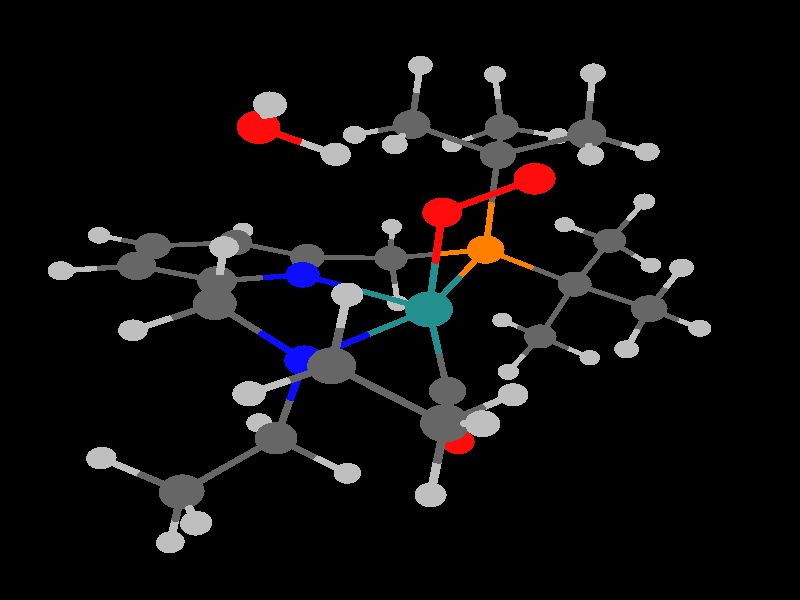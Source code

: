 global_settings {
	ambient_light rgb <0.200000002980232, 0.200000002980232, 0.200000002980232>
	max_trace_level 15
}

background { color rgb <0,0,0> }

camera {
	perspective
	location <-9.70454826313928, -5.690438601838, 10.6776909430612>
	angle 40
	up <0.490373635618732, 0.522437528333045, 0.697561987553311>
	right <0.624480569766947, -0.768948285999493, 0.136903438386302> * 1
	direction <0.607912588678353, 0.36848007062486, -0.703324051969419> }

light_source {
	<13.159276746588, -34.6121223343325, 72.8804964066259>
	color rgb <1, 1, 1>
	fade_distance 112.025586664654
	fade_power 0
	parallel
	point_at <-13.159276746588, 34.6121223343325, -72.8804964066259>
}

light_source {
	<8.26935745221089, 65.2607820401478, 1.51842866956217>
	color rgb <0.300000011920929, 0.300000011920929, 0.300000011920929>
	fade_distance 112.025586664654
	fade_power 0
	parallel
	point_at <-8.26935745221089, -65.2607820401478, -1.51842866956217>
}

#default {
	finish {ambient .8 diffuse 1 specular 1 roughness .005 metallic 0.5}
}

union {
}
merge {
}
union {
cylinder {
	<3.2527, -1.90385, -3.17522>, 	<3.0040080300964, -1.5291139905063, -2.94931482782333>, 0.05
	pigment { rgbt <0.75, 0.75, 0.75, 0> }
}
cylinder {
	<3.0040080300964, -1.5291139905063, -2.94931482782333>, 	<2.70788, -1.0829, -2.68032>, 0.05
	pigment { rgbt <0.400000005960464, 0.400000005960464, 0.400000005960464, 0> }
}
cylinder {
	<3.06112, -0.14295, -3.13156>, 	<2.89990200838961, -0.571941199224842, -2.92561501490694>, 0.05
	pigment { rgbt <0.75, 0.75, 0.75, 0> }
}
cylinder {
	<2.89990200838961, -0.571941199224842, -2.92561501490694>, 	<2.70788, -1.0829, -2.68032>, 0.05
	pigment { rgbt <0.400000005960464, 0.400000005960464, 0.400000005960464, 0> }
}
cylinder {
	<1.64498, -1.21404, -2.9154>, 	<2.12989901315378, -1.1542109668031, -2.8081511886234>, 0.05
	pigment { rgbt <0.75, 0.75, 0.75, 0> }
}
cylinder {
	<2.12989901315378, -1.1542109668031, -2.8081511886234>, 	<2.70788, -1.0829, -2.68032>, 0.05
	pigment { rgbt <0.400000005960464, 0.400000005960464, 0.400000005960464, 0> }
}
cylinder {
	<2.70788, -1.0829, -2.68032>, 	<2.85958, -1.111575, -1.930385>, 0.05
	pigment { rgbt <0.400000005960464, 0.400000005960464, 0.400000005960464, 0> }
}
cylinder {
	<2.85958, -1.111575, -1.930385>, 	<3.01128, -1.14025, -1.18045>, 0.05
	pigment { rgbt <0.400000005960464, 0.400000005960464, 0.400000005960464, 0> }
}
cylinder {
	<-0.59389, -1.79625, -2.67819>, 	<-0.535081897134866, -1.54405014867648, -2.1687815130071>, 0.05
	pigment { rgbt <1, 0.0500000007450581, 0.0500000007450581, 0> }
}
cylinder {
	<-0.535081897134866, -1.54405014867648, -2.1687815130071>, 	<-0.47331, -1.27914, -1.6337>, 0.05
	pigment { rgbt <0.400000005960464, 0.400000005960464, 0.400000005960464, 0> }
}
cylinder {
	<1.46311, 1.10672, -2.36804>, 	<1.51805254578092, 1.29724561298009, -1.9057137910561>, 0.05
	pigment { rgbt <0.75, 0.75, 0.75, 0> }
}
cylinder {
	<1.51805254578092, 1.29724561298009, -1.9057137910561>, 	<1.58348, 1.52413, -1.35516>, 0.05
	pigment { rgbt <0.400000005960464, 0.400000005960464, 0.400000005960464, 0> }
}
cylinder {
	<-5.12557, -0.52924, -2.19608>, 	<-4.97901501797058, -0.467360418480464, -1.71983221406659>, 0.05
	pigment { rgbt <0.75, 0.75, 0.75, 0> }
}
cylinder {
	<-4.97901501797058, -0.467360418480464, -1.71983221406659>, 	<-4.80444, -0.39365, -1.15253>, 0.05
	pigment { rgbt <0.400000005960464, 0.400000005960464, 0.400000005960464, 0> }
}
cylinder {
	<0.86442, 4.16608, -1.84935>, 	<0.50685367377892, 3.90074266713666, -1.62774688424801>, 0.05
	pigment { rgbt <0.75, 0.75, 0.75, 0> }
}
cylinder {
	<0.50685367377892, 3.90074266713666, -1.62774688424801>, 	<0.08027, 3.58419, -1.36337>, 0.05
	pigment { rgbt <0.400000005960464, 0.400000005960464, 0.400000005960464, 0> }
}
cylinder {
	<-2.82664, 0.19707, -1.80119>, 	<-3.03748024951871, -0.126503768504214, -1.48028145597508>, 0.05
	pigment { rgbt <0.75, 0.75, 0.75, 0> }
}
cylinder {
	<-3.03748024951871, -0.126503768504214, -1.48028145597508>, 	<-3.28863, -0.51194, -1.09802>, 0.05
	pigment { rgbt <0.400000005960464, 0.400000005960464, 0.400000005960464, 0> }
}
cylinder {
	<-0.47331, -1.27914, -1.6337>, 	<-0.429796775225305, -0.91837272559573, -0.833807727602196>, 0.05
	pigment { rgbt <0.400000005960464, 0.400000005960464, 0.400000005960464, 0> }
}
cylinder {
	<-0.429796775225305, -0.91837272559573, -0.833807727602196>, 	<-0.38351, -0.53461, 0.01707>, 0.05
	pigment { rgbt <0.140000000596046, 0.560000002384186, 0.560000002384186, 0> }
}
cylinder {
	<5.06431, -1.57199, -1.6307>, 	<4.80779059301931, -1.24560620074528, -1.34580574412187>, 0.05
	pigment { rgbt <0.75, 0.75, 0.75, 0> }
}
cylinder {
	<4.80779059301931, -1.24560620074528, -1.34580574412187>, 	<4.50236, -0.85699, -1.00659>, 0.05
	pigment { rgbt <0.400000005960464, 0.400000005960464, 0.400000005960464, 0> }
}
cylinder {
	<-2.98943, -1.5123, -1.43399>, 	<-3.12593670463049, -1.05589676790055, -1.28070738785192>, 0.05
	pigment { rgbt <0.75, 0.75, 0.75, 0> }
}
cylinder {
	<-3.12593670463049, -1.05589676790055, -1.28070738785192>, 	<-3.28863, -0.51194, -1.09802>, 0.05
	pigment { rgbt <0.400000005960464, 0.400000005960464, 0.400000005960464, 0> }
}
cylinder {
	<2.44294, 2.20974, -1.38574>, 	<2.05071885993648, 1.89685663621466, -1.37178458326956>, 0.05
	pigment { rgbt <0.75, 0.75, 0.75, 0> }
}
cylinder {
	<2.05071885993648, 1.89685663621466, -1.37178458326956>, 	<1.58348, 1.52413, -1.35516>, 0.05
	pigment { rgbt <0.400000005960464, 0.400000005960464, 0.400000005960464, 0> }
}
cylinder {
	<0.08027, 3.58419, -1.36337>, 	<-0.541715, 3.86554, -1.226105>, 0.05
	pigment { rgbt <0.400000005960464, 0.400000005960464, 0.400000005960464, 0> }
}
cylinder {
	<-0.541715, 3.86554, -1.226105>, 	<-1.1637, 4.14689, -1.08884>, 0.05
	pigment { rgbt <0.400000005960464, 0.400000005960464, 0.400000005960464, 0> }
}
cylinder {
	<0.08027, 3.58419, -1.36337>, 	<0.196605, 2.91902, -1.192045>, 0.05
	pigment { rgbt <0.400000005960464, 0.400000005960464, 0.400000005960464, 0> }
}
cylinder {
	<0.196605, 2.91902, -1.192045>, 	<0.31294, 2.25385, -1.02072>, 0.05
	pigment { rgbt <0.400000005960464, 0.400000005960464, 0.400000005960464, 0> }
}
cylinder {
	<-1.36618, 5.18557, -1.35608>, 	<-1.27384467332616, 4.71190910949433, -1.23421269112842>, 0.05
	pigment { rgbt <0.75, 0.75, 0.75, 0> }
}
cylinder {
	<-1.27384467332616, 4.71190910949433, -1.23421269112842>, 	<-1.1637, 4.14689, -1.08884>, 0.05
	pigment { rgbt <0.400000005960464, 0.400000005960464, 0.400000005960464, 0> }
}
cylinder {
	<1.58348, 1.52413, -1.35516>, 	<0.94821, 1.88899, -1.18794>, 0.05
	pigment { rgbt <0.400000005960464, 0.400000005960464, 0.400000005960464, 0> }
}
cylinder {
	<0.94821, 1.88899, -1.18794>, 	<0.31294, 2.25385, -1.02072>, 0.05
	pigment { rgbt <0.400000005960464, 0.400000005960464, 0.400000005960464, 0> }
}
cylinder {
	<1.58348, 1.52413, -1.35516>, 	<1.70509033031296, 0.783720343909289, -0.803533638053338>, 0.05
	pigment { rgbt <0.400000005960464, 0.400000005960464, 0.400000005960464, 0> }
}
cylinder {
	<1.70509033031296, 0.783720343909289, -0.803533638053338>, 	<1.82879, 0.03059, -0.24243>, 0.05
	pigment { rgbt <1, 0.5, 0, 0> }
}
cylinder {
	<4.77895, 0.15431, -1.3374>, 	<4.65273104557098, -0.307186180679235, -1.1864383155043>, 0.05
	pigment { rgbt <0.75, 0.75, 0.75, 0> }
}
cylinder {
	<4.65273104557098, -0.307186180679235, -1.1864383155043>, 	<4.50236, -0.85699, -1.00659>, 0.05
	pigment { rgbt <0.400000005960464, 0.400000005960464, 0.400000005960464, 0> }
}
cylinder {
	<3.01128, -1.14025, -1.18045>, 	<3.75682, -0.99862, -1.09352>, 0.05
	pigment { rgbt <0.400000005960464, 0.400000005960464, 0.400000005960464, 0> }
}
cylinder {
	<3.75682, -0.99862, -1.09352>, 	<4.50236, -0.85699, -1.00659>, 0.05
	pigment { rgbt <0.400000005960464, 0.400000005960464, 0.400000005960464, 0> }
}
cylinder {
	<3.01128, -1.14025, -1.18045>, 	<2.856195, -1.842725, -0.91569>, 0.05
	pigment { rgbt <0.400000005960464, 0.400000005960464, 0.400000005960464, 0> }
}
cylinder {
	<2.856195, -1.842725, -0.91569>, 	<2.70111, -2.5452, -0.65093>, 0.05
	pigment { rgbt <0.400000005960464, 0.400000005960464, 0.400000005960464, 0> }
}
cylinder {
	<3.01128, -1.14025, -1.18045>, 	<2.4249872062213, -0.559733416631129, -0.715368378658341>, 0.05
	pigment { rgbt <0.400000005960464, 0.400000005960464, 0.400000005960464, 0> }
}
cylinder {
	<2.4249872062213, -0.559733416631129, -0.715368378658341>, 	<1.82879, 0.03059, -0.24243>, 0.05
	pigment { rgbt <1, 0.5, 0, 0> }
}
cylinder {
	<3.35424, -3.27602, -1.15644>, 	<3.05610228148329, -2.94241871473309, -0.925687166586468>, 0.05
	pigment { rgbt <0.75, 0.75, 0.75, 0> }
}
cylinder {
	<3.05610228148329, -2.94241871473309, -0.925687166586468>, 	<2.70111, -2.5452, -0.65093>, 0.05
	pigment { rgbt <0.400000005960464, 0.400000005960464, 0.400000005960464, 0> }
}
cylinder {
	<-4.80444, -0.39365, -1.15253>, 	<-4.046535, -0.452795, -1.125275>, 0.05
	pigment { rgbt <0.400000005960464, 0.400000005960464, 0.400000005960464, 0> }
}
cylinder {
	<-4.046535, -0.452795, -1.125275>, 	<-3.28863, -0.51194, -1.09802>, 0.05
	pigment { rgbt <0.400000005960464, 0.400000005960464, 0.400000005960464, 0> }
}
cylinder {
	<-4.80444, -0.39365, -1.15253>, 	<-5.00669695400535, 0.140209418201522, -0.974176387662744>, 0.05
	pigment { rgbt <0.400000005960464, 0.400000005960464, 0.400000005960464, 0> }
}
cylinder {
	<-5.00669695400535, 0.140209418201522, -0.974176387662744>, 	<-5.17649, 0.58838, -0.82445>, 0.05
	pigment { rgbt <0.75, 0.75, 0.75, 0> }
}
cylinder {
	<-4.80444, -0.39365, -1.15253>, 	<-5.07774698340353, -0.813996825468165, -0.826837320654782>, 0.05
	pigment { rgbt <0.400000005960464, 0.400000005960464, 0.400000005960464, 0> }
}
cylinder {
	<-5.07774698340353, -0.813996825468165, -0.826837320654782>, 	<-5.30717, -1.16685, -0.55344>, 0.05
	pigment { rgbt <0.75, 0.75, 0.75, 0> }
}
cylinder {
	<-3.28863, -0.51194, -1.09802>, 	<-2.95968406266151, -0.389703031224102, -0.429148696023187>, 0.05
	pigment { rgbt <0.400000005960464, 0.400000005960464, 0.400000005960464, 0> }
}
cylinder {
	<-2.95968406266151, -0.389703031224102, -0.429148696023187>, 	<-2.64119, -0.27135, 0.21847>, 0.05
	pigment { rgbt <0.0500000007450581, 0.0500000007450581, 1, 0> }
}
cylinder {
	<-1.1637, 4.14689, -1.08884>, 	<-1.657475, 3.76015, -0.78621>, 0.05
	pigment { rgbt <0.400000005960464, 0.400000005960464, 0.400000005960464, 0> }
}
cylinder {
	<-1.657475, 3.76015, -0.78621>, 	<-2.15125, 3.37341, -0.48358>, 0.05
	pigment { rgbt <0.400000005960464, 0.400000005960464, 0.400000005960464, 0> }
}
cylinder {
	<0.31294, 2.25385, -1.02072>, 	<-0.174389879402268, 1.88840475401793, -0.706975212928813>, 0.05
	pigment { rgbt <0.400000005960464, 0.400000005960464, 0.400000005960464, 0> }
}
cylinder {
	<-0.174389879402268, 1.88840475401793, -0.706975212928813>, 	<-0.64465, 1.53576, -0.40422>, 0.05
	pigment { rgbt <0.0500000007450581, 0.0500000007450581, 1, 0> }
}
cylinder {
	<4.50236, -0.85699, -1.00659>, 	<4.68610647261011, -0.932589542971267, -0.443747487757935>, 0.05
	pigment { rgbt <0.400000005960464, 0.400000005960464, 0.400000005960464, 0> }
}
cylinder {
	<4.68610647261011, -0.932589542971267, -0.443747487757935>, 	<4.8403, -0.99603, 0.02857>, 0.05
	pigment { rgbt <0.75, 0.75, 0.75, 0> }
}
cylinder {
	<1.65317, -2.82035, -0.834>, 	<2.13136250761658, -2.69479446392856, -0.750462104348181>, 0.05
	pigment { rgbt <0.75, 0.75, 0.75, 0> }
}
cylinder {
	<2.13136250761658, -2.69479446392856, -0.750462104348181>, 	<2.70111, -2.5452, -0.65093>, 0.05
	pigment { rgbt <0.400000005960464, 0.400000005960464, 0.400000005960464, 0> }
}
cylinder {
	<2.70111, -2.5452, -0.65093>, 	<2.79646432437302, -2.58742989690591, -0.0621306379778594>, 0.05
	pigment { rgbt <0.400000005960464, 0.400000005960464, 0.400000005960464, 0> }
}
cylinder {
	<2.79646432437302, -2.58742989690591, -0.0621306379778594>, 	<2.87651, -2.62288, 0.43214>, 0.05
	pigment { rgbt <0.75, 0.75, 0.75, 0> }
}
cylinder {
	<-2.15125, 3.37341, -0.48358>, 	<-2.68754867072824, 3.59736917790814, -0.364305199775653>, 0.05
	pigment { rgbt <0.400000005960464, 0.400000005960464, 0.400000005960464, 0> }
}
cylinder {
	<-2.68754867072824, 3.59736917790814, -0.364305199775653>, 	<-3.13707, 3.78509, -0.26433>, 0.05
	pigment { rgbt <0.75, 0.75, 0.75, 0> }
}
cylinder {
	<-2.15125, 3.37341, -0.48358>, 	<-2.00231, 2.71603, -0.31214>, 0.05
	pigment { rgbt <0.400000005960464, 0.400000005960464, 0.400000005960464, 0> }
}
cylinder {
	<-2.00231, 2.71603, -0.31214>, 	<-1.85337, 2.05865, -0.1407>, 0.05
	pigment { rgbt <0.400000005960464, 0.400000005960464, 0.400000005960464, 0> }
}
cylinder {
	<-0.64465, 1.53576, -0.40422>, 	<-1.23821045530759, 1.79253313726569, -0.27481447085954>, 0.05
	pigment { rgbt <0.0500000007450581, 0.0500000007450581, 1, 0> }
}
cylinder {
	<-1.23821045530759, 1.79253313726569, -0.27481447085954>, 	<-1.85337, 2.05865, -0.1407>, 0.05
	pigment { rgbt <0.400000005960464, 0.400000005960464, 0.400000005960464, 0> }
}
cylinder {
	<-0.64465, 1.53576, -0.40422>, 	<-0.518986627715905, 0.539475723076427, -0.20149072792538>, 0.05
	pigment { rgbt <0.0500000007450581, 0.0500000007450581, 1, 0> }
}
cylinder {
	<-0.518986627715905, 0.539475723076427, -0.20149072792538>, 	<-0.38351, -0.53461, 0.01707>, 0.05
	pigment { rgbt <0.140000000596046, 0.560000002384186, 0.560000002384186, 0> }
}
cylinder {
	<1.82879, 0.03059, -0.24243>, 	<0.741893662647663, -0.247091060376776, -0.114938430347181>, 0.05
	pigment { rgbt <1, 0.5, 0, 0> }
}
cylinder {
	<0.741893662647663, -0.247091060376776, -0.114938430347181>, 	<-0.38351, -0.53461, 0.01707>, 0.05
	pigment { rgbt <0.140000000596046, 0.560000002384186, 0.560000002384186, 0> }
}
cylinder {
	<1.82879, 0.03059, -0.24243>, 	<2.26019905943081, 0.410686576256693, 0.526682459060995>, 0.05
	pigment { rgbt <1, 0.5, 0, 0> }
}
cylinder {
	<2.26019905943081, 0.410686576256693, 0.526682459060995>, 	<2.68442, 0.78445, 1.28298>, 0.05
	pigment { rgbt <0.400000005960464, 0.400000005960464, 0.400000005960464, 0> }
}
cylinder {
	<-1.85337, 2.05865, -0.1407>, 	<-2.32307, 1.606265, 0.2302>, 0.05
	pigment { rgbt <0.400000005960464, 0.400000005960464, 0.400000005960464, 0> }
}
cylinder {
	<-2.32307, 1.606265, 0.2302>, 	<-2.79277, 1.15388, 0.6011>, 0.05
	pigment { rgbt <0.400000005960464, 0.400000005960464, 0.400000005960464, 0> }
}
cylinder {
	<-0.38351, -0.53461, 0.01707>, 	<-1.55192574872702, -0.39836521331195, 0.121300418745625>, 0.05
	pigment { rgbt <0.140000000596046, 0.560000002384186, 0.560000002384186, 0> }
}
cylinder {
	<-1.55192574872702, -0.39836521331195, 0.121300418745625>, 	<-2.64119, -0.27135, 0.21847>, 0.05
	pigment { rgbt <0.0500000007450581, 0.0500000007450581, 1, 0> }
}
cylinder {
	<-0.38351, -0.53461, 0.01707>, 	<-0.439980491336213, -0.453291662485167, 1.18630381735334>, 0.05
	pigment { rgbt <0.140000000596046, 0.560000002384186, 0.560000002384186, 0> }
}
cylinder {
	<-0.439980491336213, -0.453291662485167, 1.18630381735334>, 	<-0.49237, -0.37785, 2.27104>, 0.05
	pigment { rgbt <1, 0.0500000007450581, 0.0500000007450581, 0> }
}
cylinder {
	<3.84688, 2.30423, 0.18821>, 	<3.90486625955956, 1.96288011108077, 0.552416653017947>, 0.05
	pigment { rgbt <0.75, 0.75, 0.75, 0> }
}
cylinder {
	<3.90486625955956, 1.96288011108077, 0.552416653017947>, 	<3.97393, 1.55632, 0.9862>, 0.05
	pigment { rgbt <0.400000005960464, 0.400000005960464, 0.400000005960464, 0> }
}
cylinder {
	<-3.52691, -2.9792, 0.19175>, 	<-3.28384733878783, -2.8013322412516, 0.593726662177437>, 0.05
	pigment { rgbt <0.75, 0.75, 0.75, 0> }
}
cylinder {
	<-3.28384733878783, -2.8013322412516, 0.593726662177437>, 	<-2.99433, -2.58947, 1.07253>, 0.05
	pigment { rgbt <0.400000005960464, 0.400000005960464, 0.400000005960464, 0> }
}
cylinder {
	<-2.64119, -0.27135, 0.21847>, 	<-2.71575384209881, 0.429736058018821, 0.406689837064713>, 0.05
	pigment { rgbt <0.0500000007450581, 0.0500000007450581, 1, 0> }
}
cylinder {
	<-2.71575384209881, 0.429736058018821, 0.406689837064713>, 	<-2.79277, 1.15388, 0.6011>, 0.05
	pigment { rgbt <0.400000005960464, 0.400000005960464, 0.400000005960464, 0> }
}
cylinder {
	<-2.64119, -0.27135, 0.21847>, 	<-2.92740114511737, -0.684136468416502, 0.746252500908619>, 0.05
	pigment { rgbt <0.0500000007450581, 0.0500000007450581, 1, 0> }
}
cylinder {
	<-2.92740114511737, -0.684136468416502, 0.746252500908619>, 	<-3.22304, -1.11052, 1.29142>, 0.05
	pigment { rgbt <0.400000005960464, 0.400000005960464, 0.400000005960464, 0> }
}
cylinder {
	<-3.83236, 1.49426, 0.46225>, 	<-3.35781900685799, 1.3388869555828, 0.525630772129174>, 0.05
	pigment { rgbt <0.75, 0.75, 0.75, 0> }
}
cylinder {
	<-3.35781900685799, 1.3388869555828, 0.525630772129174>, 	<-2.79277, 1.15388, 0.6011>, 0.05
	pigment { rgbt <0.400000005960464, 0.400000005960464, 0.400000005960464, 0> }
}
cylinder {
	<-2.79277, 1.15388, 0.6011>, 	<-2.67589655057624, 1.20470919127347, 1.18848852468432>, 0.05
	pigment { rgbt <0.400000005960464, 0.400000005960464, 0.400000005960464, 0> }
}
cylinder {
	<-2.67589655057624, 1.20470919127347, 1.18848852468432>, 	<-2.57769, 1.24742, 1.68206>, 0.05
	pigment { rgbt <0.75, 0.75, 0.75, 0> }
}
cylinder {
	<4.82066, 0.91368, 0.72685>, 	<4.4344402066565, 1.20680801955082, 0.845147572311877>, 0.05
	pigment { rgbt <0.75, 0.75, 0.75, 0> }
}
cylinder {
	<4.4344402066565, 1.20680801955082, 0.845147572311877>, 	<3.97393, 1.55632, 0.9862>, 0.05
	pigment { rgbt <0.400000005960464, 0.400000005960464, 0.400000005960464, 0> }
}
cylinder {
	<-1.91805, -2.78995, 0.94639>, 	<-2.40931179907798, -2.698442060171, 1.00396587554883>, 0.05
	pigment { rgbt <0.75, 0.75, 0.75, 0> }
}
cylinder {
	<-2.40931179907798, -2.698442060171, 1.00396587554883>, 	<-2.99433, -2.58947, 1.07253>, 0.05
	pigment { rgbt <0.400000005960464, 0.400000005960464, 0.400000005960464, 0> }
}
cylinder {
	<3.97393, 1.55632, 0.9862>, 	<3.329175, 1.170385, 1.13459>, 0.05
	pigment { rgbt <0.400000005960464, 0.400000005960464, 0.400000005960464, 0> }
}
cylinder {
	<3.329175, 1.170385, 1.13459>, 	<2.68442, 0.78445, 1.28298>, 0.05
	pigment { rgbt <0.400000005960464, 0.400000005960464, 0.400000005960464, 0> }
}
cylinder {
	<3.97393, 1.55632, 0.9862>, 	<4.12576520400106, 1.85768040400354, 1.4815137750282>, 0.05
	pigment { rgbt <0.400000005960464, 0.400000005960464, 0.400000005960464, 0> }
}
cylinder {
	<4.12576520400106, 1.85768040400354, 1.4815137750282>, 	<4.25328, 2.11077, 1.89749>, 0.05
	pigment { rgbt <0.75, 0.75, 0.75, 0> }
}
cylinder {
	<-2.99433, -2.58947, 1.07253>, 	<-3.108685, -1.849995, 1.181975>, 0.05
	pigment { rgbt <0.400000005960464, 0.400000005960464, 0.400000005960464, 0> }
}
cylinder {
	<-3.108685, -1.849995, 1.181975>, 	<-3.22304, -1.11052, 1.29142>, 0.05
	pigment { rgbt <0.400000005960464, 0.400000005960464, 0.400000005960464, 0> }
}
cylinder {
	<-2.99433, -2.58947, 1.07253>, 	<-3.18590774325176, -2.89327395154218, 1.55040064422457>, 0.05
	pigment { rgbt <0.400000005960464, 0.400000005960464, 0.400000005960464, 0> }
}
cylinder {
	<-3.18590774325176, -2.89327395154218, 1.55040064422457>, 	<-3.34672, -3.14829, 1.95153>, 0.05
	pigment { rgbt <0.75, 0.75, 0.75, 0> }
}
cylinder {
	<1.5605, 2.67076, 1.25152>, 	<1.62477909561229, 2.26898370456255, 1.54628009024596>, 0.05
	pigment { rgbt <0.75, 0.75, 0.75, 0> }
}
cylinder {
	<1.62477909561229, 2.26898370456255, 1.54628009024596>, 	<1.70134, 1.79044, 1.89736>, 0.05
	pigment { rgbt <0.400000005960464, 0.400000005960464, 0.400000005960464, 0> }
}
cylinder {
	<2.68442, 0.78445, 1.28298>, 	<2.19288, 1.287445, 1.59017>, 0.05
	pigment { rgbt <0.400000005960464, 0.400000005960464, 0.400000005960464, 0> }
}
cylinder {
	<2.19288, 1.287445, 1.59017>, 	<1.70134, 1.79044, 1.89736>, 0.05
	pigment { rgbt <0.400000005960464, 0.400000005960464, 0.400000005960464, 0> }
}
cylinder {
	<2.68442, 0.78445, 1.28298>, 	<2.820055, 0.2187, 1.780135>, 0.05
	pigment { rgbt <0.400000005960464, 0.400000005960464, 0.400000005960464, 0> }
}
cylinder {
	<2.820055, 0.2187, 1.780135>, 	<2.95569, -0.34705, 2.27729>, 0.05
	pigment { rgbt <0.400000005960464, 0.400000005960464, 0.400000005960464, 0> }
}
cylinder {
	<-3.22304, -1.11052, 1.29142>, 	<-3.80887592039614, -0.988828369573856, 1.34621764227995>, 0.05
	pigment { rgbt <0.400000005960464, 0.400000005960464, 0.400000005960464, 0> }
}
cylinder {
	<-3.80887592039614, -0.988828369573856, 1.34621764227995>, 	<-4.30111, -0.88658, 1.39226>, 0.05
	pigment { rgbt <0.75, 0.75, 0.75, 0> }
}
cylinder {
	<-3.22304, -1.11052, 1.29142>, 	<-2.95822192882038, -0.935881454332556, 1.7963035374309>, 0.05
	pigment { rgbt <0.400000005960464, 0.400000005960464, 0.400000005960464, 0> }
}
cylinder {
	<-2.95822192882038, -0.935881454332556, 1.7963035374309>, 	<-2.73604, -0.78936, 2.2199>, 0.05
	pigment { rgbt <0.75, 0.75, 0.75, 0> }
}
cylinder {
	<1.70134, 1.79044, 1.89736>, 	<1.17013857324238, 1.54953456784016, 2.01780183949713>, 0.05
	pigment { rgbt <0.400000005960464, 0.400000005960464, 0.400000005960464, 0> }
}
cylinder {
	<1.17013857324238, 1.54953456784016, 2.01780183949713>, 	<0.72456, 1.34746, 2.11883>, 0.05
	pigment { rgbt <0.75, 0.75, 0.75, 0> }
}
cylinder {
	<1.70134, 1.79044, 1.89736>, 	<1.93377496836639, 1.98581625839931, 2.41391536839557>, 0.05
	pigment { rgbt <0.400000005960464, 0.400000005960464, 0.400000005960464, 0> }
}
cylinder {
	<1.93377496836639, 1.98581625839931, 2.41391536839557>, 	<2.12897, 2.14989, 2.84771>, 0.05
	pigment { rgbt <0.75, 0.75, 0.75, 0> }
}
cylinder {
	<3.71654, -1.0475, 1.90065>, 	<3.36929680238819, -0.727822668374595, 2.07254416829666>, 0.05
	pigment { rgbt <0.75, 0.75, 0.75, 0> }
}
cylinder {
	<3.36929680238819, -0.727822668374595, 2.07254416829666>, 	<2.95569, -0.34705, 2.27729>, 0.05
	pigment { rgbt <0.400000005960464, 0.400000005960464, 0.400000005960464, 0> }
}
cylinder {
	<-0.49237, -0.37785, 2.27104>, 	<-0.255015, -0.78566, 2.734985>, 0.05
	pigment { rgbt <1, 0.0500000007450581, 0.0500000007450581, 0> }
}
cylinder {
	<-0.255015, -0.78566, 2.734985>, 	<-0.01766, -1.19347, 3.19893>, 0.05
	pigment { rgbt <1, 0.0500000007450581, 0.0500000007450581, 0> }
}
cylinder {
	<2.95569, -0.34705, 2.27729>, 	<2.45814771431422, -0.65250186800727, 2.40907934505469>, 0.05
	pigment { rgbt <0.400000005960464, 0.400000005960464, 0.400000005960464, 0> }
}
cylinder {
	<2.45814771431422, -0.65250186800727, 2.40907934505469>, 	<2.04041, -0.90896, 2.51973>, 0.05
	pigment { rgbt <0.75, 0.75, 0.75, 0> }
}
cylinder {
	<2.95569, -0.34705, 2.27729>, 	<3.16758888855218, -0.11258450757297, 2.7868158702927>, 0.05
	pigment { rgbt <0.400000005960464, 0.400000005960464, 0.400000005960464, 0> }
}
cylinder {
	<3.16758888855218, -0.11258450757297, 2.7868158702927>, 	<3.34556, 0.08434, 3.21476>, 0.05
	pigment { rgbt <0.75, 0.75, 0.75, 0> }
}
cylinder {
	<-1.31868, 0.75561, 3.1825>, 	<-1.60179746531774, 1.069569701501, 3.36898436261994>, 0.05
	pigment { rgbt <0.75, 0.75, 0.75, 0> }
}
cylinder {
	<-1.60179746531774, 1.069569701501, 3.36898436261994>, 	<-1.92609, 1.42919, 3.58259>, 0.05
	pigment { rgbt <1, 0.0500000007450581, 0.0500000007450581, 0> }
}
cylinder {
	<-1.92609, 1.42919, 3.58259>, 	<-2.1156339760113, 1.18250310687183, 3.9939184522454>, 0.05
	pigment { rgbt <1, 0.0500000007450581, 0.0500000007450581, 0> }
}
cylinder {
	<-2.1156339760113, 1.18250310687183, 3.9939184522454>, 	<-2.28048, 0.96796, 4.35165>, 0.05
	pigment { rgbt <0.75, 0.75, 0.75, 0> }
}
sphere {
	<-3.34672, -3.14829, 1.95153>, 0.176
	pigment { rgbt <0.75, 0.75, 0.75,0> }
}
sphere {
	<-2.99433, -2.58947, 1.07253>, 0.272
	pigment { rgbt <0.400000005960464, 0.400000005960464, 0.400000005960464,0> }
}
sphere {
	<-3.52691, -2.9792, 0.19175>, 0.176
	pigment { rgbt <0.75, 0.75, 0.75,0> }
}
sphere {
	<-1.91805, -2.78995, 0.94639>, 0.176
	pigment { rgbt <0.75, 0.75, 0.75,0> }
}
sphere {
	<2.04041, -0.90896, 2.51973>, 0.176
	pigment { rgbt <0.75, 0.75, 0.75,0> }
}
sphere {
	<-0.49237, -0.37785, 2.27104>, 0.2432
	pigment { rgbt <1, 0.0500000007450581, 0.0500000007450581,0> }
}
sphere {
	<2.87651, -2.62288, 0.43214>, 0.176
	pigment { rgbt <0.75, 0.75, 0.75,0> }
}
sphere {
	<-0.01766, -1.19347, 3.19893>, 0.2432
	pigment { rgbt <1, 0.0500000007450581, 0.0500000007450581,0> }
}
sphere {
	<-3.22304, -1.11052, 1.29142>, 0.272
	pigment { rgbt <0.400000005960464, 0.400000005960464, 0.400000005960464,0> }
}
sphere {
	<3.34556, 0.08434, 3.21476>, 0.176
	pigment { rgbt <0.75, 0.75, 0.75,0> }
}
sphere {
	<-4.30111, -0.88658, 1.39226>, 0.176
	pigment { rgbt <0.75, 0.75, 0.75,0> }
}
sphere {
	<2.95569, -0.34705, 2.27729>, 0.272
	pigment { rgbt <0.400000005960464, 0.400000005960464, 0.400000005960464,0> }
}
sphere {
	<1.65317, -2.82035, -0.834>, 0.176
	pigment { rgbt <0.75, 0.75, 0.75,0> }
}
sphere {
	<3.71654, -1.0475, 1.90065>, 0.176
	pigment { rgbt <0.75, 0.75, 0.75,0> }
}
sphere {
	<-2.73604, -0.78936, 2.2199>, 0.176
	pigment { rgbt <0.75, 0.75, 0.75,0> }
}
sphere {
	<2.70111, -2.5452, -0.65093>, 0.272
	pigment { rgbt <0.400000005960464, 0.400000005960464, 0.400000005960464,0> }
}
sphere {
	<3.35424, -3.27602, -1.15644>, 0.176
	pigment { rgbt <0.75, 0.75, 0.75,0> }
}
sphere {
	<-2.57769, 1.24742, 1.68206>, 0.176
	pigment { rgbt <0.75, 0.75, 0.75,0> }
}
sphere {
	<-0.38351, -0.53461, 0.01707>, 0.328
	pigment { rgbt <0.140000000596046, 0.560000002384186, 0.560000002384186,0> }
}
sphere {
	<0.72456, 1.34746, 2.11883>, 0.176
	pigment { rgbt <0.75, 0.75, 0.75,0> }
}
sphere {
	<-2.64119, -0.27135, 0.21847>, 0.248
	pigment { rgbt <0.0500000007450581, 0.0500000007450581, 1,0> }
}
sphere {
	<-2.79277, 1.15388, 0.6011>, 0.272
	pigment { rgbt <0.400000005960464, 0.400000005960464, 0.400000005960464,0> }
}
sphere {
	<2.68442, 0.78445, 1.28298>, 0.272
	pigment { rgbt <0.400000005960464, 0.400000005960464, 0.400000005960464,0> }
}
sphere {
	<2.12897, 2.14989, 2.84771>, 0.176
	pigment { rgbt <0.75, 0.75, 0.75,0> }
}
sphere {
	<4.8403, -0.99603, 0.02857>, 0.176
	pigment { rgbt <0.75, 0.75, 0.75,0> }
}
sphere {
	<1.70134, 1.79044, 1.89736>, 0.272
	pigment { rgbt <0.400000005960464, 0.400000005960464, 0.400000005960464,0> }
}
sphere {
	<3.01128, -1.14025, -1.18045>, 0.272
	pigment { rgbt <0.400000005960464, 0.400000005960464, 0.400000005960464,0> }
}
sphere {
	<1.82879, 0.03059, -0.24243>, 0.288
	pigment { rgbt <1, 0.5, 0,0> }
}
sphere {
	<-3.83236, 1.49426, 0.46225>, 0.176
	pigment { rgbt <0.75, 0.75, 0.75,0> }
}
sphere {
	<4.50236, -0.85699, -1.00659>, 0.272
	pigment { rgbt <0.400000005960464, 0.400000005960464, 0.400000005960464,0> }
}
sphere {
	<-2.98943, -1.5123, -1.43399>, 0.176
	pigment { rgbt <0.75, 0.75, 0.75,0> }
}
sphere {
	<-5.30717, -1.16685, -0.55344>, 0.176
	pigment { rgbt <0.75, 0.75, 0.75,0> }
}
sphere {
	<5.06431, -1.57199, -1.6307>, 0.176
	pigment { rgbt <0.75, 0.75, 0.75,0> }
}
sphere {
	<-3.28863, -0.51194, -1.09802>, 0.272
	pigment { rgbt <0.400000005960464, 0.400000005960464, 0.400000005960464,0> }
}
sphere {
	<4.25328, 2.11077, 1.89749>, 0.176
	pigment { rgbt <0.75, 0.75, 0.75,0> }
}
sphere {
	<-0.47331, -1.27914, -1.6337>, 0.272
	pigment { rgbt <0.400000005960464, 0.400000005960464, 0.400000005960464,0> }
}
sphere {
	<3.97393, 1.55632, 0.9862>, 0.272
	pigment { rgbt <0.400000005960464, 0.400000005960464, 0.400000005960464,0> }
}
sphere {
	<1.64498, -1.21404, -2.9154>, 0.176
	pigment { rgbt <0.75, 0.75, 0.75,0> }
}
sphere {
	<2.70788, -1.0829, -2.68032>, 0.272
	pigment { rgbt <0.400000005960464, 0.400000005960464, 0.400000005960464,0> }
}
sphere {
	<4.82066, 0.91368, 0.72685>, 0.176
	pigment { rgbt <0.75, 0.75, 0.75,0> }
}
sphere {
	<3.2527, -1.90385, -3.17522>, 0.176
	pigment { rgbt <0.75, 0.75, 0.75,0> }
}
sphere {
	<-1.85337, 2.05865, -0.1407>, 0.272
	pigment { rgbt <0.400000005960464, 0.400000005960464, 0.400000005960464,0> }
}
sphere {
	<-0.64465, 1.53576, -0.40422>, 0.248
	pigment { rgbt <0.0500000007450581, 0.0500000007450581, 1,0> }
}
sphere {
	<-4.80444, -0.39365, -1.15253>, 0.272
	pigment { rgbt <0.400000005960464, 0.400000005960464, 0.400000005960464,0> }
}
sphere {
	<1.5605, 2.67076, 1.25152>, 0.176
	pigment { rgbt <0.75, 0.75, 0.75,0> }
}
sphere {
	<-2.82664, 0.19707, -1.80119>, 0.176
	pigment { rgbt <0.75, 0.75, 0.75,0> }
}
sphere {
	<4.77895, 0.15431, -1.3374>, 0.176
	pigment { rgbt <0.75, 0.75, 0.75,0> }
}
sphere {
	<-5.17649, 0.58838, -0.82445>, 0.176
	pigment { rgbt <0.75, 0.75, 0.75,0> }
}
sphere {
	<1.58348, 1.52413, -1.35516>, 0.272
	pigment { rgbt <0.400000005960464, 0.400000005960464, 0.400000005960464,0> }
}
sphere {
	<-5.12557, -0.52924, -2.19608>, 0.176
	pigment { rgbt <0.75, 0.75, 0.75,0> }
}
sphere {
	<3.84688, 2.30423, 0.18821>, 0.176
	pigment { rgbt <0.75, 0.75, 0.75,0> }
}
sphere {
	<0.31294, 2.25385, -1.02072>, 0.272
	pigment { rgbt <0.400000005960464, 0.400000005960464, 0.400000005960464,0> }
}
sphere {
	<-2.15125, 3.37341, -0.48358>, 0.272
	pigment { rgbt <0.400000005960464, 0.400000005960464, 0.400000005960464,0> }
}
sphere {
	<3.06112, -0.14295, -3.13156>, 0.176
	pigment { rgbt <0.75, 0.75, 0.75,0> }
}
sphere {
	<-3.13707, 3.78509, -0.26433>, 0.176
	pigment { rgbt <0.75, 0.75, 0.75,0> }
}
sphere {
	<1.46311, 1.10672, -2.36804>, 0.176
	pigment { rgbt <0.75, 0.75, 0.75,0> }
}
sphere {
	<2.44294, 2.20974, -1.38574>, 0.176
	pigment { rgbt <0.75, 0.75, 0.75,0> }
}
sphere {
	<0.08027, 3.58419, -1.36337>, 0.272
	pigment { rgbt <0.400000005960464, 0.400000005960464, 0.400000005960464,0> }
}
sphere {
	<-1.1637, 4.14689, -1.08884>, 0.272
	pigment { rgbt <0.400000005960464, 0.400000005960464, 0.400000005960464,0> }
}
sphere {
	<0.86442, 4.16608, -1.84935>, 0.176
	pigment { rgbt <0.75, 0.75, 0.75,0> }
}
sphere {
	<-1.36618, 5.18557, -1.35608>, 0.176
	pigment { rgbt <0.75, 0.75, 0.75,0> }
}
sphere {
	<-0.59389, -1.79625, -2.67819>, 0.2432
	pigment { rgbt <1, 0.0500000007450581, 0.0500000007450581,0> }
}
sphere {
	<-1.92609, 1.42919, 3.58259>, 0.2432
	pigment { rgbt <1, 0.0500000007450581, 0.0500000007450581,0> }
}
sphere {
	<-1.31868, 0.75561, 3.1825>, 0.176
	pigment { rgbt <0.75, 0.75, 0.75,0> }
}
sphere {
	<-2.28048, 0.96796, 4.35165>, 0.176
	pigment { rgbt <0.75, 0.75, 0.75,0> }
}
}
merge {
}
